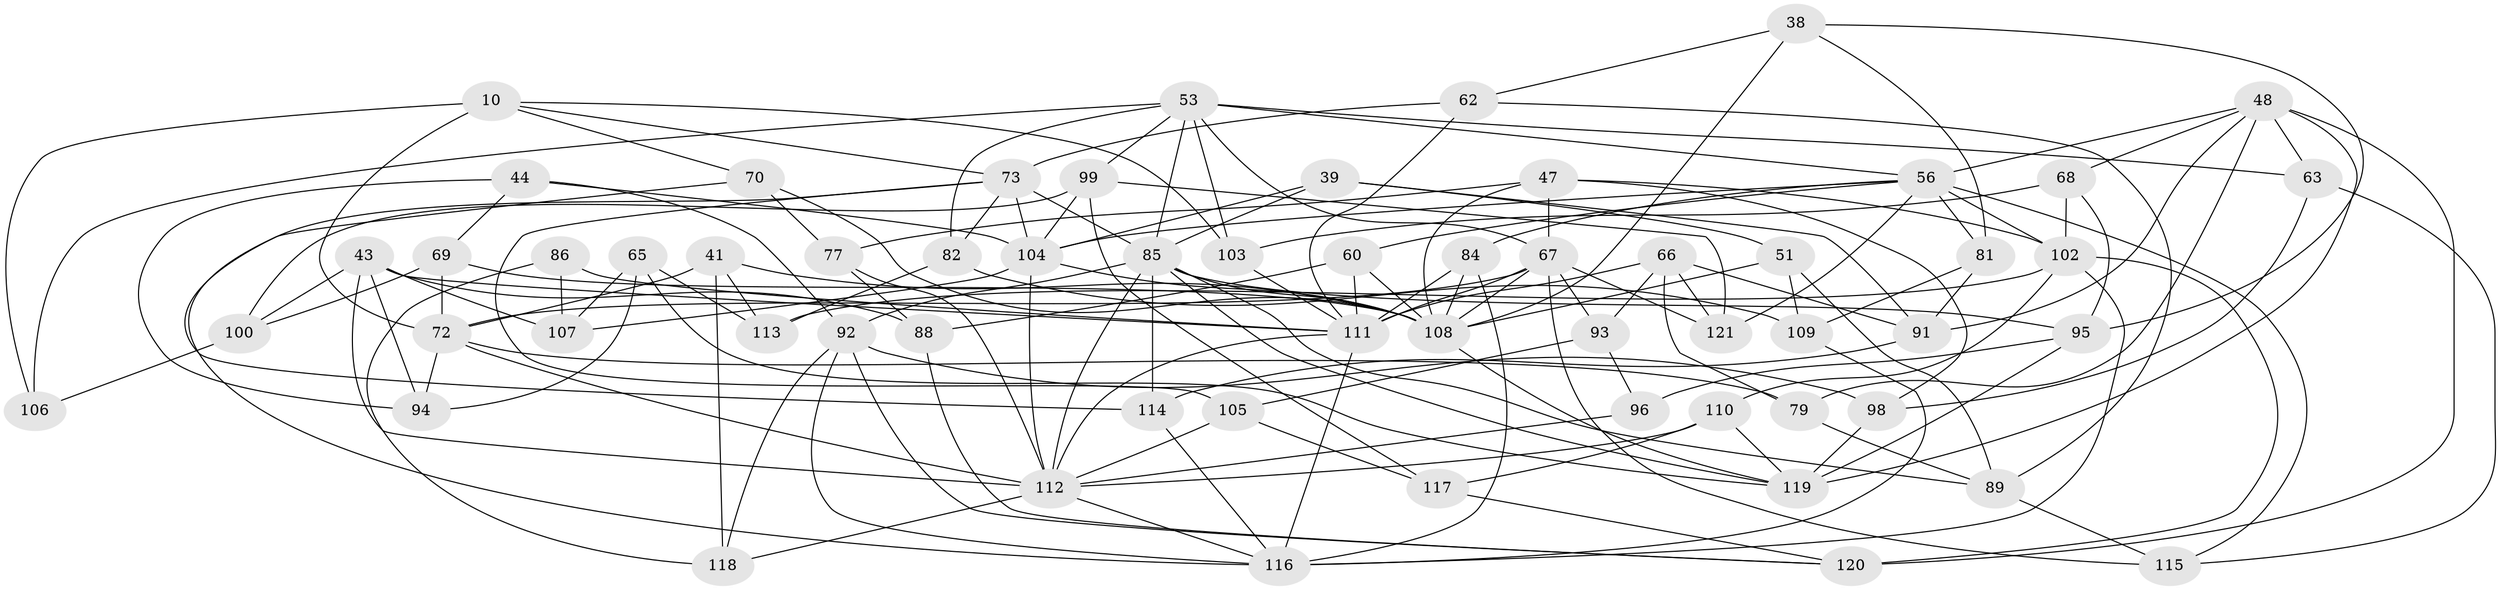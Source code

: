 // original degree distribution, {4: 1.0}
// Generated by graph-tools (version 1.1) at 2025/56/03/09/25 04:56:42]
// undirected, 60 vertices, 156 edges
graph export_dot {
graph [start="1"]
  node [color=gray90,style=filled];
  10 [super="+4"];
  38;
  39;
  41;
  43 [super="+13+22"];
  44;
  47 [super="+46"];
  48 [super="+9+11"];
  51;
  53 [super="+49"];
  56 [super="+8+20+24"];
  60;
  62;
  63;
  65;
  66 [super="+28"];
  67 [super="+1+50+58"];
  68;
  69;
  70;
  72 [super="+6+16"];
  73 [super="+40"];
  77;
  79;
  81;
  82;
  84;
  85 [super="+7+12+32+55"];
  86;
  88;
  89 [super="+71"];
  91 [super="+87"];
  92 [super="+90+45"];
  93;
  94;
  95 [super="+23"];
  96;
  98;
  99 [super="+25"];
  100 [super="+57"];
  102 [super="+36"];
  103;
  104 [super="+3+31"];
  105;
  106;
  107 [super="+59"];
  108 [super="+14+54+19+34+83"];
  109;
  110;
  111 [super="+18+97"];
  112 [super="+26+52+78+80"];
  113;
  114 [super="+76"];
  115;
  116 [super="+101"];
  117;
  118;
  119 [super="+61"];
  120 [super="+74"];
  121;
  10 -- 106 [weight=2];
  10 -- 70;
  10 -- 103;
  10 -- 72;
  10 -- 73;
  38 -- 81;
  38 -- 108;
  38 -- 62;
  38 -- 95;
  39 -- 51;
  39 -- 104;
  39 -- 85;
  39 -- 91;
  41 -- 118;
  41 -- 113;
  41 -- 72;
  41 -- 108;
  43 -- 88;
  43 -- 94;
  43 -- 107 [weight=2];
  43 -- 100 [weight=2];
  43 -- 111;
  43 -- 112;
  44 -- 94;
  44 -- 69;
  44 -- 104;
  44 -- 92;
  47 -- 77;
  47 -- 102 [weight=2];
  47 -- 98;
  47 -- 67;
  47 -- 108;
  48 -- 68;
  48 -- 79;
  48 -- 63;
  48 -- 56;
  48 -- 120 [weight=2];
  48 -- 119;
  48 -- 91;
  51 -- 89;
  51 -- 109;
  51 -- 108;
  53 -- 63;
  53 -- 82;
  53 -- 103;
  53 -- 67;
  53 -- 99;
  53 -- 85;
  53 -- 56;
  53 -- 106;
  56 -- 81;
  56 -- 104;
  56 -- 121;
  56 -- 84;
  56 -- 102 [weight=2];
  56 -- 115;
  56 -- 60;
  60 -- 88;
  60 -- 108;
  60 -- 111;
  62 -- 73;
  62 -- 89;
  62 -- 111;
  63 -- 115;
  63 -- 98;
  65 -- 113;
  65 -- 94;
  65 -- 107;
  65 -- 119;
  66 -- 93;
  66 -- 91 [weight=2];
  66 -- 121;
  66 -- 111;
  66 -- 79;
  67 -- 108 [weight=2];
  67 -- 115;
  67 -- 93;
  67 -- 111 [weight=2];
  67 -- 72;
  67 -- 121;
  68 -- 103;
  68 -- 95;
  68 -- 102;
  69 -- 100;
  69 -- 72;
  69 -- 108;
  70 -- 77;
  70 -- 114;
  70 -- 108;
  72 -- 94;
  72 -- 79;
  72 -- 112 [weight=2];
  73 -- 85 [weight=2];
  73 -- 105;
  73 -- 82;
  73 -- 116;
  73 -- 104;
  77 -- 88;
  77 -- 112;
  79 -- 89;
  81 -- 109;
  81 -- 91;
  82 -- 113;
  82 -- 109;
  84 -- 111;
  84 -- 108;
  84 -- 116;
  85 -- 114 [weight=3];
  85 -- 112 [weight=3];
  85 -- 108 [weight=2];
  85 -- 92 [weight=2];
  85 -- 89 [weight=2];
  85 -- 119;
  85 -- 95;
  86 -- 118;
  86 -- 107 [weight=2];
  86 -- 111;
  88 -- 120;
  89 -- 115;
  91 -- 114;
  92 -- 98;
  92 -- 116 [weight=2];
  92 -- 120;
  92 -- 118;
  93 -- 96;
  93 -- 105;
  95 -- 96;
  95 -- 119 [weight=2];
  96 -- 112 [weight=2];
  98 -- 119;
  99 -- 121;
  99 -- 104;
  99 -- 100 [weight=2];
  99 -- 117;
  100 -- 106;
  102 -- 113;
  102 -- 110;
  102 -- 116 [weight=2];
  102 -- 120;
  103 -- 111;
  104 -- 112;
  104 -- 107;
  104 -- 108;
  105 -- 117;
  105 -- 112;
  108 -- 119;
  109 -- 116;
  110 -- 117;
  110 -- 119;
  110 -- 112;
  111 -- 112 [weight=2];
  111 -- 116;
  112 -- 116;
  112 -- 118;
  114 -- 116;
  117 -- 120;
}
